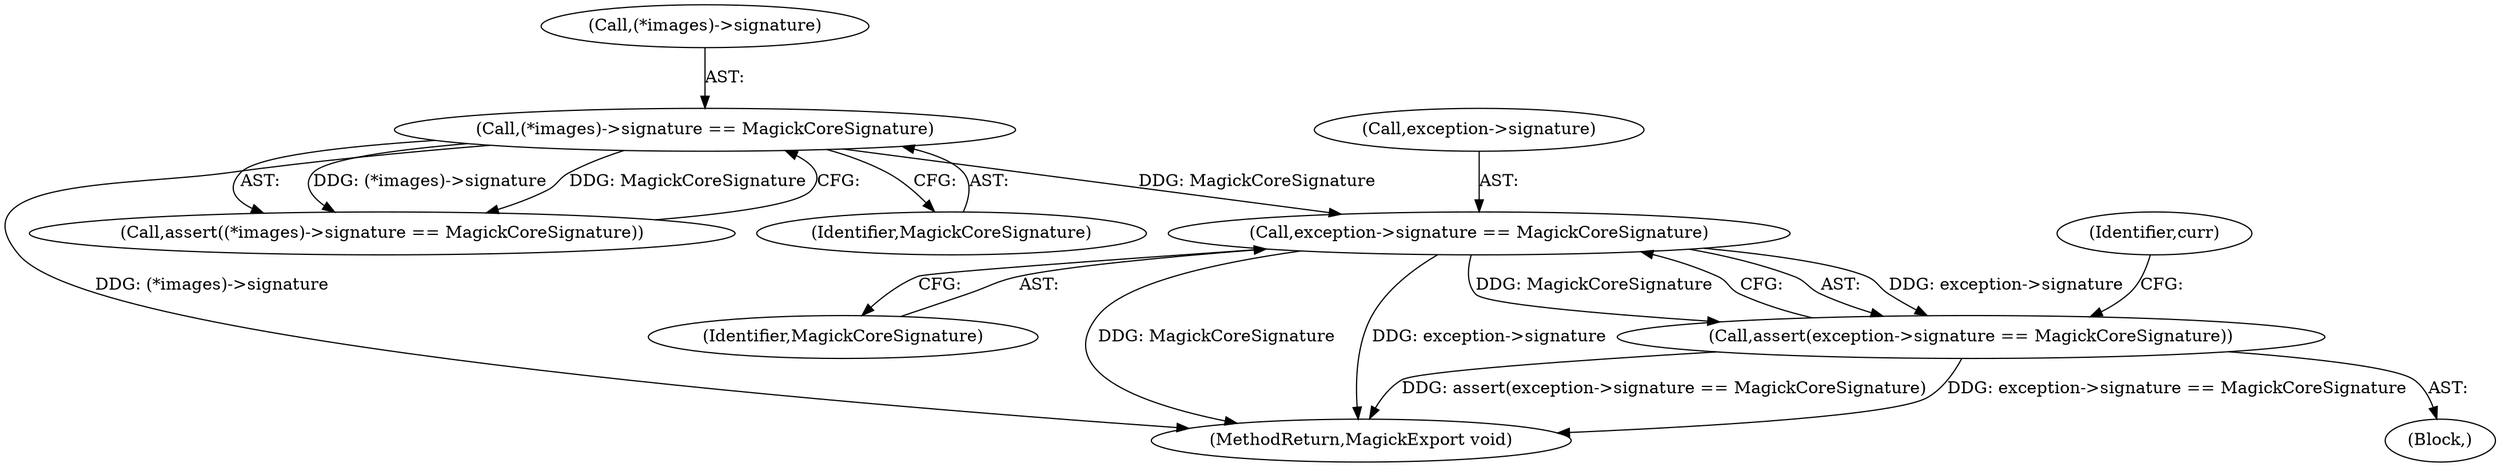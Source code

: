 digraph "0_ImageMagick6_1ddcf2e4f28029a888cadef2e757509ef5047ad8@pointer" {
"1000146" [label="(Call,exception->signature == MagickCoreSignature)"];
"1000116" [label="(Call,(*images)->signature == MagickCoreSignature)"];
"1000145" [label="(Call,assert(exception->signature == MagickCoreSignature))"];
"1000152" [label="(Identifier,curr)"];
"1000150" [label="(Identifier,MagickCoreSignature)"];
"1000146" [label="(Call,exception->signature == MagickCoreSignature)"];
"1000145" [label="(Call,assert(exception->signature == MagickCoreSignature))"];
"1000284" [label="(MethodReturn,MagickExport void)"];
"1000117" [label="(Call,(*images)->signature)"];
"1000104" [label="(Block,)"];
"1000115" [label="(Call,assert((*images)->signature == MagickCoreSignature))"];
"1000121" [label="(Identifier,MagickCoreSignature)"];
"1000147" [label="(Call,exception->signature)"];
"1000116" [label="(Call,(*images)->signature == MagickCoreSignature)"];
"1000146" -> "1000145"  [label="AST: "];
"1000146" -> "1000150"  [label="CFG: "];
"1000147" -> "1000146"  [label="AST: "];
"1000150" -> "1000146"  [label="AST: "];
"1000145" -> "1000146"  [label="CFG: "];
"1000146" -> "1000284"  [label="DDG: MagickCoreSignature"];
"1000146" -> "1000284"  [label="DDG: exception->signature"];
"1000146" -> "1000145"  [label="DDG: exception->signature"];
"1000146" -> "1000145"  [label="DDG: MagickCoreSignature"];
"1000116" -> "1000146"  [label="DDG: MagickCoreSignature"];
"1000116" -> "1000115"  [label="AST: "];
"1000116" -> "1000121"  [label="CFG: "];
"1000117" -> "1000116"  [label="AST: "];
"1000121" -> "1000116"  [label="AST: "];
"1000115" -> "1000116"  [label="CFG: "];
"1000116" -> "1000284"  [label="DDG: (*images)->signature"];
"1000116" -> "1000115"  [label="DDG: (*images)->signature"];
"1000116" -> "1000115"  [label="DDG: MagickCoreSignature"];
"1000145" -> "1000104"  [label="AST: "];
"1000152" -> "1000145"  [label="CFG: "];
"1000145" -> "1000284"  [label="DDG: assert(exception->signature == MagickCoreSignature)"];
"1000145" -> "1000284"  [label="DDG: exception->signature == MagickCoreSignature"];
}
